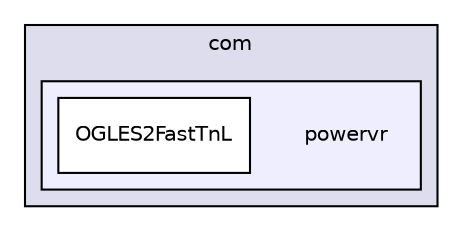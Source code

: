 digraph "PVR/SDK_3.4/Examples/Intermediate/FastTnL/OGLES2/Build/Android/src/com/powervr" {
  compound=true
  node [ fontsize="10", fontname="Helvetica"];
  edge [ labelfontsize="10", labelfontname="Helvetica"];
  subgraph clusterdir_9e060fe9ca4c1f671da6119c8c48d996 {
    graph [ bgcolor="#ddddee", pencolor="black", label="com" fontname="Helvetica", fontsize="10", URL="dir_9e060fe9ca4c1f671da6119c8c48d996.html"]
  subgraph clusterdir_3845edfab5de3a6b1fb8de673b6680a3 {
    graph [ bgcolor="#eeeeff", pencolor="black", label="" URL="dir_3845edfab5de3a6b1fb8de673b6680a3.html"];
    dir_3845edfab5de3a6b1fb8de673b6680a3 [shape=plaintext label="powervr"];
    dir_ef6416595a3aad8b728ec4da6f7161b0 [shape=box label="OGLES2FastTnL" color="black" fillcolor="white" style="filled" URL="dir_ef6416595a3aad8b728ec4da6f7161b0.html"];
  }
  }
}
